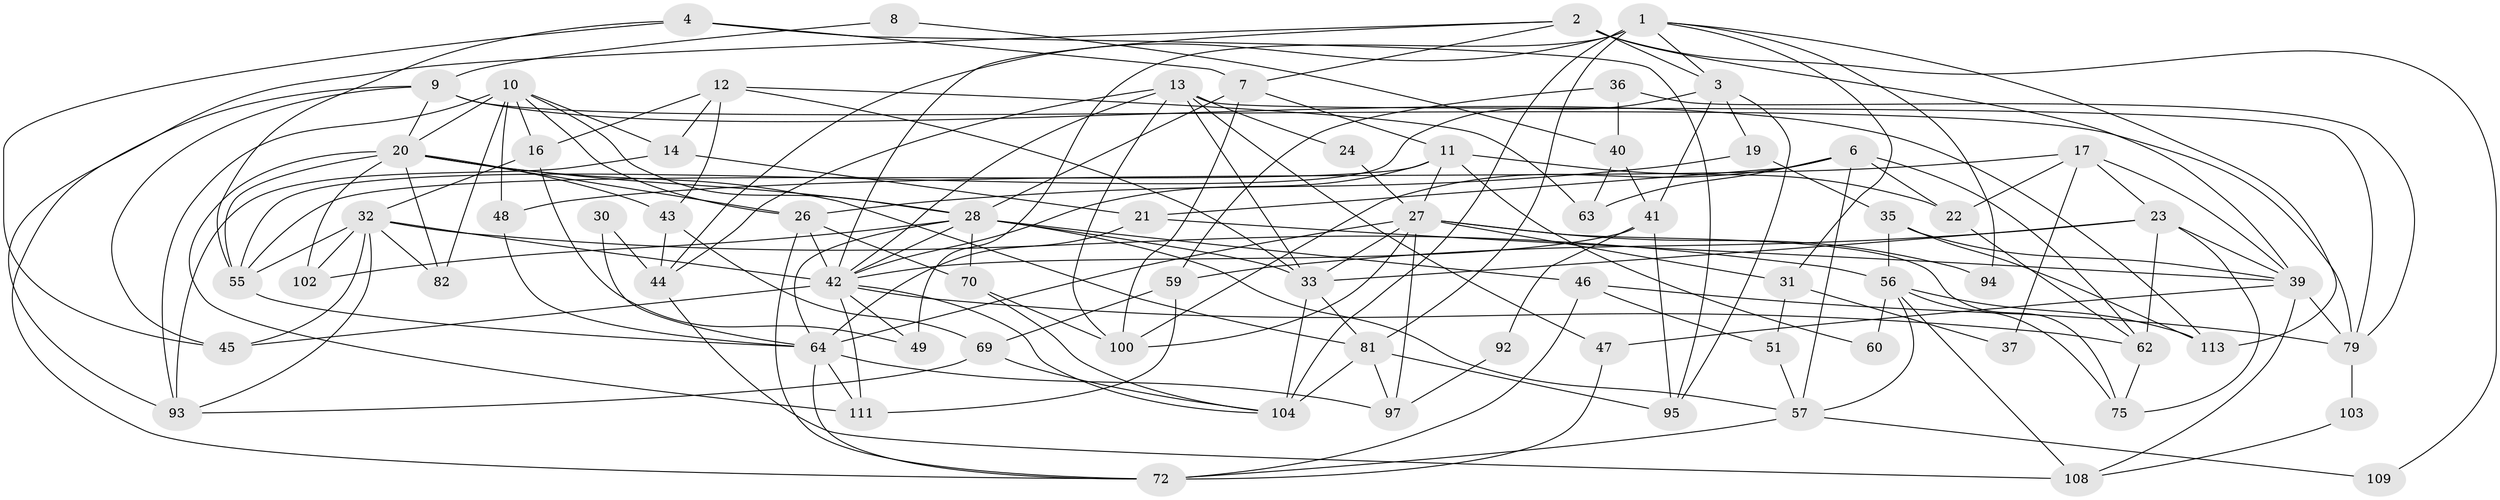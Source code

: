 // Generated by graph-tools (version 1.1) at 2025/52/02/27/25 19:52:06]
// undirected, 71 vertices, 173 edges
graph export_dot {
graph [start="1"]
  node [color=gray90,style=filled];
  1 [super="+25"];
  2 [super="+5"];
  3 [super="+67"];
  4 [super="+96"];
  6 [super="+99"];
  7 [super="+18"];
  8;
  9 [super="+15"];
  10 [super="+68"];
  11 [super="+53"];
  12 [super="+106"];
  13 [super="+38"];
  14 [super="+77"];
  16;
  17 [super="+87"];
  19;
  20 [super="+112"];
  21 [super="+52"];
  22 [super="+89"];
  23 [super="+80"];
  24;
  26 [super="+34"];
  27 [super="+105"];
  28 [super="+29"];
  30;
  31 [super="+88"];
  32 [super="+58"];
  33 [super="+107"];
  35 [super="+66"];
  36;
  37;
  39 [super="+90"];
  40 [super="+86"];
  41 [super="+54"];
  42 [super="+98"];
  43;
  44 [super="+76"];
  45;
  46 [super="+61"];
  47 [super="+50"];
  48 [super="+78"];
  49;
  51;
  55 [super="+83"];
  56 [super="+71"];
  57 [super="+73"];
  59;
  60;
  62 [super="+74"];
  63;
  64 [super="+65"];
  69;
  70 [super="+101"];
  72 [super="+85"];
  75;
  79 [super="+84"];
  81 [super="+91"];
  82;
  92;
  93;
  94;
  95;
  97;
  100;
  102;
  103;
  104 [super="+110"];
  108;
  109;
  111;
  113;
  1 -- 49;
  1 -- 104;
  1 -- 81 [weight=2];
  1 -- 3;
  1 -- 113;
  1 -- 94;
  1 -- 44;
  1 -- 31;
  2 -- 93;
  2 -- 3 [weight=2];
  2 -- 39;
  2 -- 109;
  2 -- 7;
  2 -- 42;
  3 -- 41;
  3 -- 95;
  3 -- 55;
  3 -- 19;
  4 -- 55;
  4 -- 45;
  4 -- 7;
  4 -- 95;
  6 -- 100 [weight=2];
  6 -- 63;
  6 -- 57;
  6 -- 62;
  6 -- 22 [weight=2];
  6 -- 21;
  7 -- 11;
  7 -- 100;
  7 -- 28;
  8 -- 9;
  8 -- 40;
  9 -- 113;
  9 -- 20;
  9 -- 45;
  9 -- 72;
  9 -- 79;
  10 -- 28;
  10 -- 26;
  10 -- 16;
  10 -- 48;
  10 -- 82;
  10 -- 93;
  10 -- 14;
  10 -- 20;
  11 -- 42;
  11 -- 55;
  11 -- 60;
  11 -- 27;
  11 -- 22;
  12 -- 16;
  12 -- 14;
  12 -- 63;
  12 -- 33;
  12 -- 43;
  13 -- 44;
  13 -- 79;
  13 -- 33;
  13 -- 47;
  13 -- 24;
  13 -- 42;
  13 -- 100;
  14 -- 93;
  14 -- 21;
  16 -- 49;
  16 -- 32;
  17 -- 22 [weight=2];
  17 -- 48;
  17 -- 37;
  17 -- 23;
  17 -- 39;
  19 -- 26;
  19 -- 35;
  20 -- 26;
  20 -- 102;
  20 -- 55;
  20 -- 81;
  20 -- 82;
  20 -- 43;
  20 -- 28;
  20 -- 111;
  21 -- 39;
  21 -- 64;
  22 -- 62;
  23 -- 75;
  23 -- 59;
  23 -- 33;
  23 -- 39;
  23 -- 62;
  24 -- 27;
  26 -- 70;
  26 -- 72;
  26 -- 42;
  27 -- 64;
  27 -- 94;
  27 -- 97;
  27 -- 100;
  27 -- 33;
  27 -- 75;
  27 -- 31;
  28 -- 70;
  28 -- 64;
  28 -- 102;
  28 -- 42;
  28 -- 46;
  28 -- 57;
  28 -- 33;
  30 -- 64;
  30 -- 44;
  31 -- 51;
  31 -- 37;
  32 -- 45;
  32 -- 56;
  32 -- 55;
  32 -- 82;
  32 -- 102;
  32 -- 42;
  32 -- 93;
  33 -- 81;
  33 -- 104 [weight=2];
  35 -- 56;
  35 -- 113;
  35 -- 39;
  36 -- 59;
  36 -- 79 [weight=2];
  36 -- 40;
  39 -- 108;
  39 -- 47;
  39 -- 79;
  40 -- 41 [weight=2];
  40 -- 63;
  41 -- 92;
  41 -- 95;
  41 -- 42;
  42 -- 111;
  42 -- 49;
  42 -- 104;
  42 -- 45;
  42 -- 62;
  43 -- 69;
  43 -- 44;
  44 -- 108;
  46 -- 72;
  46 -- 51;
  46 -- 79;
  47 -- 72;
  48 -- 64;
  51 -- 57;
  55 -- 64;
  56 -- 75;
  56 -- 108;
  56 -- 113;
  56 -- 57;
  56 -- 60;
  57 -- 72;
  57 -- 109;
  59 -- 111;
  59 -- 69;
  62 -- 75;
  64 -- 72;
  64 -- 97;
  64 -- 111;
  69 -- 93;
  69 -- 104;
  70 -- 104;
  70 -- 100;
  79 -- 103;
  81 -- 95;
  81 -- 97;
  81 -- 104;
  92 -- 97;
  103 -- 108;
}
